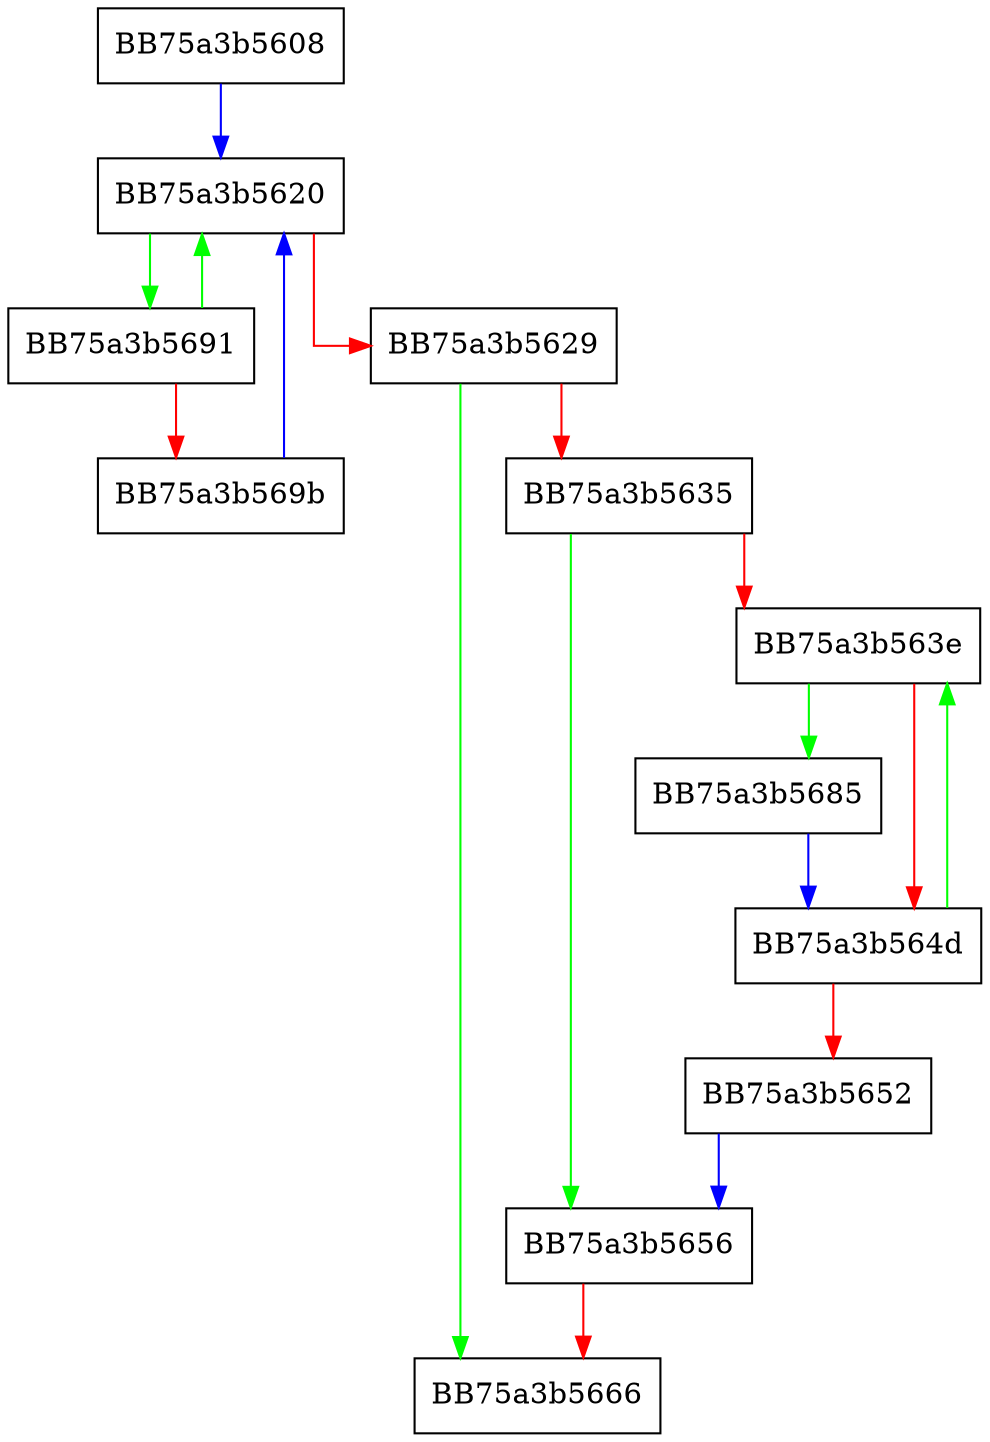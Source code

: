 digraph _Tidy {
  node [shape="box"];
  graph [splines=ortho];
  BB75a3b5608 -> BB75a3b5620 [color="blue"];
  BB75a3b5620 -> BB75a3b5691 [color="green"];
  BB75a3b5620 -> BB75a3b5629 [color="red"];
  BB75a3b5629 -> BB75a3b5666 [color="green"];
  BB75a3b5629 -> BB75a3b5635 [color="red"];
  BB75a3b5635 -> BB75a3b5656 [color="green"];
  BB75a3b5635 -> BB75a3b563e [color="red"];
  BB75a3b563e -> BB75a3b5685 [color="green"];
  BB75a3b563e -> BB75a3b564d [color="red"];
  BB75a3b564d -> BB75a3b563e [color="green"];
  BB75a3b564d -> BB75a3b5652 [color="red"];
  BB75a3b5652 -> BB75a3b5656 [color="blue"];
  BB75a3b5656 -> BB75a3b5666 [color="red"];
  BB75a3b5685 -> BB75a3b564d [color="blue"];
  BB75a3b5691 -> BB75a3b5620 [color="green"];
  BB75a3b5691 -> BB75a3b569b [color="red"];
  BB75a3b569b -> BB75a3b5620 [color="blue"];
}